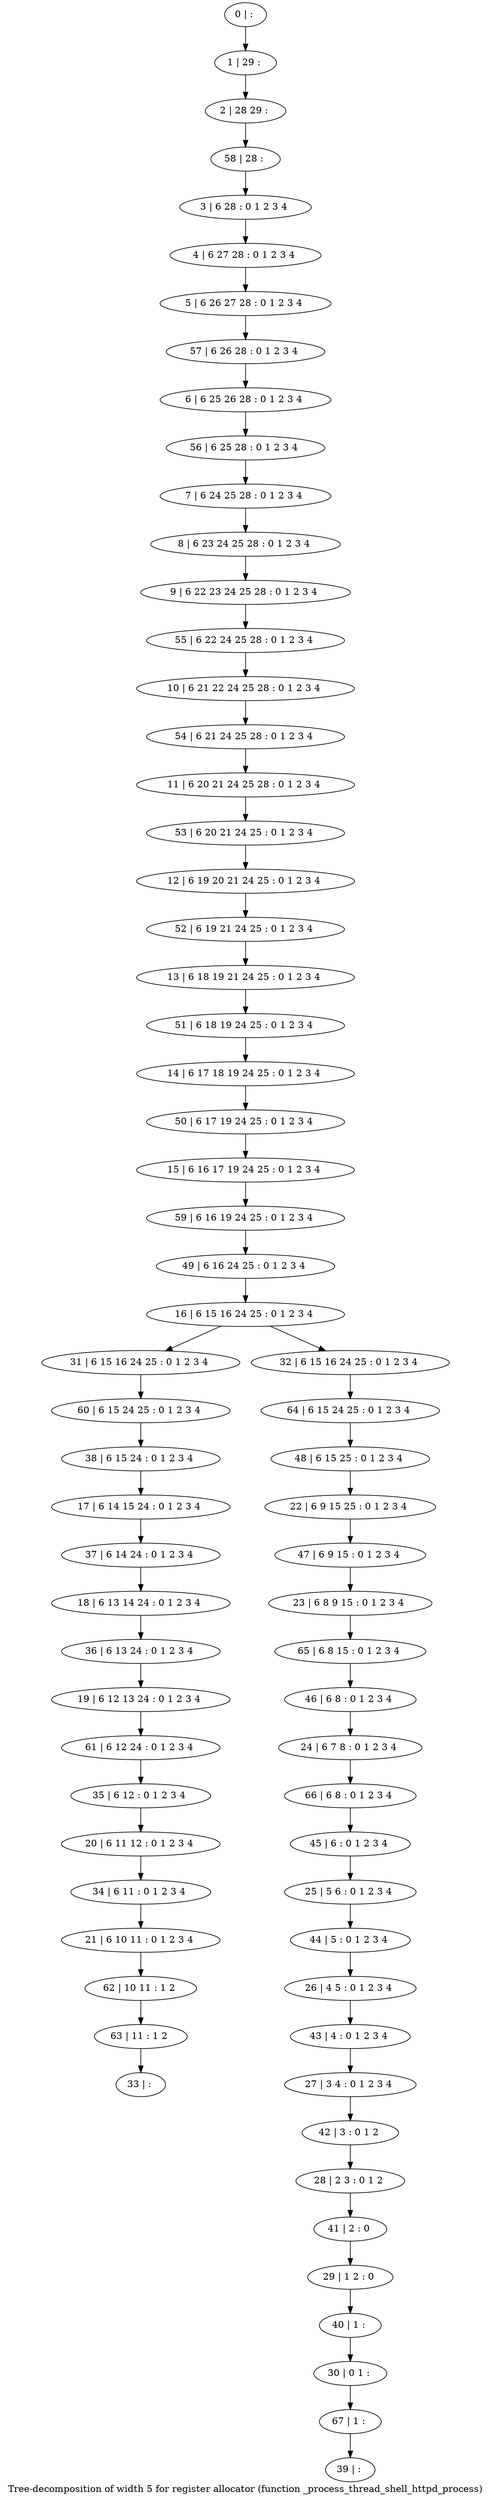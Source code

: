 digraph G {
graph [label="Tree-decomposition of width 5 for register allocator (function _process_thread_shell_httpd_process)"]
0[label="0 | : "];
1[label="1 | 29 : "];
2[label="2 | 28 29 : "];
3[label="3 | 6 28 : 0 1 2 3 4 "];
4[label="4 | 6 27 28 : 0 1 2 3 4 "];
5[label="5 | 6 26 27 28 : 0 1 2 3 4 "];
6[label="6 | 6 25 26 28 : 0 1 2 3 4 "];
7[label="7 | 6 24 25 28 : 0 1 2 3 4 "];
8[label="8 | 6 23 24 25 28 : 0 1 2 3 4 "];
9[label="9 | 6 22 23 24 25 28 : 0 1 2 3 4 "];
10[label="10 | 6 21 22 24 25 28 : 0 1 2 3 4 "];
11[label="11 | 6 20 21 24 25 28 : 0 1 2 3 4 "];
12[label="12 | 6 19 20 21 24 25 : 0 1 2 3 4 "];
13[label="13 | 6 18 19 21 24 25 : 0 1 2 3 4 "];
14[label="14 | 6 17 18 19 24 25 : 0 1 2 3 4 "];
15[label="15 | 6 16 17 19 24 25 : 0 1 2 3 4 "];
16[label="16 | 6 15 16 24 25 : 0 1 2 3 4 "];
17[label="17 | 6 14 15 24 : 0 1 2 3 4 "];
18[label="18 | 6 13 14 24 : 0 1 2 3 4 "];
19[label="19 | 6 12 13 24 : 0 1 2 3 4 "];
20[label="20 | 6 11 12 : 0 1 2 3 4 "];
21[label="21 | 6 10 11 : 0 1 2 3 4 "];
22[label="22 | 6 9 15 25 : 0 1 2 3 4 "];
23[label="23 | 6 8 9 15 : 0 1 2 3 4 "];
24[label="24 | 6 7 8 : 0 1 2 3 4 "];
25[label="25 | 5 6 : 0 1 2 3 4 "];
26[label="26 | 4 5 : 0 1 2 3 4 "];
27[label="27 | 3 4 : 0 1 2 3 4 "];
28[label="28 | 2 3 : 0 1 2 "];
29[label="29 | 1 2 : 0 "];
30[label="30 | 0 1 : "];
31[label="31 | 6 15 16 24 25 : 0 1 2 3 4 "];
32[label="32 | 6 15 16 24 25 : 0 1 2 3 4 "];
33[label="33 | : "];
34[label="34 | 6 11 : 0 1 2 3 4 "];
35[label="35 | 6 12 : 0 1 2 3 4 "];
36[label="36 | 6 13 24 : 0 1 2 3 4 "];
37[label="37 | 6 14 24 : 0 1 2 3 4 "];
38[label="38 | 6 15 24 : 0 1 2 3 4 "];
39[label="39 | : "];
40[label="40 | 1 : "];
41[label="41 | 2 : 0 "];
42[label="42 | 3 : 0 1 2 "];
43[label="43 | 4 : 0 1 2 3 4 "];
44[label="44 | 5 : 0 1 2 3 4 "];
45[label="45 | 6 : 0 1 2 3 4 "];
46[label="46 | 6 8 : 0 1 2 3 4 "];
47[label="47 | 6 9 15 : 0 1 2 3 4 "];
48[label="48 | 6 15 25 : 0 1 2 3 4 "];
49[label="49 | 6 16 24 25 : 0 1 2 3 4 "];
50[label="50 | 6 17 19 24 25 : 0 1 2 3 4 "];
51[label="51 | 6 18 19 24 25 : 0 1 2 3 4 "];
52[label="52 | 6 19 21 24 25 : 0 1 2 3 4 "];
53[label="53 | 6 20 21 24 25 : 0 1 2 3 4 "];
54[label="54 | 6 21 24 25 28 : 0 1 2 3 4 "];
55[label="55 | 6 22 24 25 28 : 0 1 2 3 4 "];
56[label="56 | 6 25 28 : 0 1 2 3 4 "];
57[label="57 | 6 26 28 : 0 1 2 3 4 "];
58[label="58 | 28 : "];
59[label="59 | 6 16 19 24 25 : 0 1 2 3 4 "];
60[label="60 | 6 15 24 25 : 0 1 2 3 4 "];
61[label="61 | 6 12 24 : 0 1 2 3 4 "];
62[label="62 | 10 11 : 1 2 "];
63[label="63 | 11 : 1 2 "];
64[label="64 | 6 15 24 25 : 0 1 2 3 4 "];
65[label="65 | 6 8 15 : 0 1 2 3 4 "];
66[label="66 | 6 8 : 0 1 2 3 4 "];
67[label="67 | 1 : "];
0->1 ;
1->2 ;
3->4 ;
4->5 ;
7->8 ;
8->9 ;
16->31 ;
16->32 ;
34->21 ;
20->34 ;
35->20 ;
36->19 ;
18->36 ;
37->18 ;
17->37 ;
38->17 ;
40->30 ;
29->40 ;
41->29 ;
28->41 ;
42->28 ;
27->42 ;
43->27 ;
26->43 ;
44->26 ;
25->44 ;
45->25 ;
46->24 ;
47->23 ;
22->47 ;
48->22 ;
49->16 ;
50->15 ;
14->50 ;
51->14 ;
13->51 ;
52->13 ;
12->52 ;
53->12 ;
11->53 ;
54->11 ;
10->54 ;
55->10 ;
9->55 ;
56->7 ;
6->56 ;
57->6 ;
5->57 ;
58->3 ;
2->58 ;
59->49 ;
15->59 ;
60->38 ;
31->60 ;
61->35 ;
19->61 ;
21->62 ;
63->33 ;
62->63 ;
64->48 ;
32->64 ;
65->46 ;
23->65 ;
66->45 ;
24->66 ;
67->39 ;
30->67 ;
}
